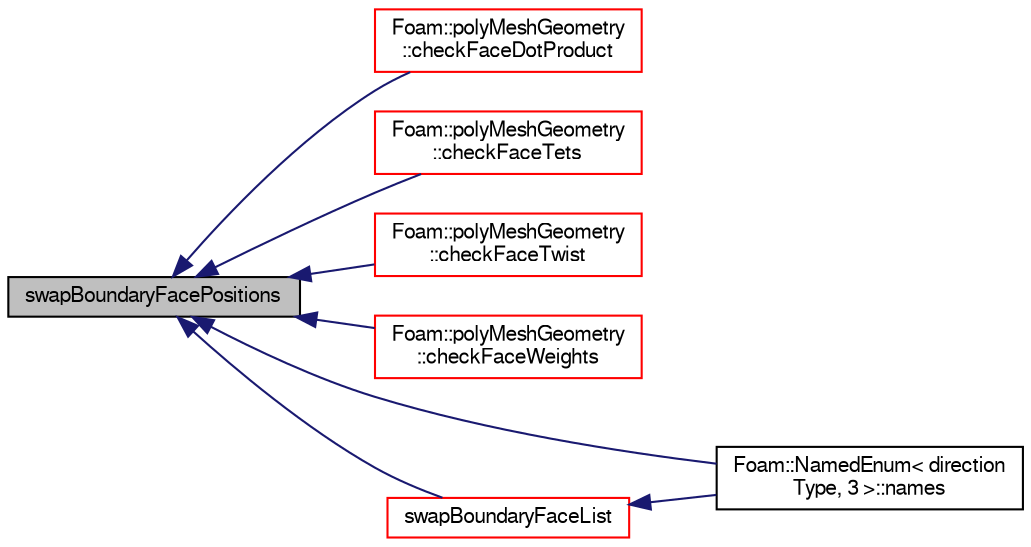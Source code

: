 digraph "swapBoundaryFacePositions"
{
  bgcolor="transparent";
  edge [fontname="FreeSans",fontsize="10",labelfontname="FreeSans",labelfontsize="10"];
  node [fontname="FreeSans",fontsize="10",shape=record];
  rankdir="LR";
  Node6416 [label="swapBoundaryFacePositions",height=0.2,width=0.4,color="black", fillcolor="grey75", style="filled", fontcolor="black"];
  Node6416 -> Node6417 [dir="back",color="midnightblue",fontsize="10",style="solid",fontname="FreeSans"];
  Node6417 [label="Foam::polyMeshGeometry\l::checkFaceDotProduct",height=0.2,width=0.4,color="red",URL="$a21562.html#a5014e575335db939bc66eb2fe32ac48f",tooltip="See primitiveMesh. "];
  Node6416 -> Node6433 [dir="back",color="midnightblue",fontsize="10",style="solid",fontname="FreeSans"];
  Node6433 [label="Foam::polyMeshGeometry\l::checkFaceTets",height=0.2,width=0.4,color="red",URL="$a21562.html#ac78de3d27453106d3cf818bda3fd90f4",tooltip="See primitiveMesh. "];
  Node6416 -> Node6427 [dir="back",color="midnightblue",fontsize="10",style="solid",fontname="FreeSans"];
  Node6427 [label="Foam::polyMeshGeometry\l::checkFaceTwist",height=0.2,width=0.4,color="red",URL="$a21562.html#a1d15f5f7fdae54e4c34b03a0462cd535",tooltip="Triangle (from face-centre decomposition) normal v.s. "];
  Node6416 -> Node6431 [dir="back",color="midnightblue",fontsize="10",style="solid",fontname="FreeSans"];
  Node6431 [label="Foam::polyMeshGeometry\l::checkFaceWeights",height=0.2,width=0.4,color="red",URL="$a21562.html#a6dbbfaac834107f888c95c13272d8d8a",tooltip="Interpolation weights (0.5 for regular mesh) "];
  Node6416 -> Node6443 [dir="back",color="midnightblue",fontsize="10",style="solid",fontname="FreeSans"];
  Node6443 [label="Foam::NamedEnum\< direction\lType, 3 \>::names",height=0.2,width=0.4,color="black",URL="$a25998.html#a7350da3a0edd92cd11e6c479c9967dc8"];
  Node6416 -> Node6444 [dir="back",color="midnightblue",fontsize="10",style="solid",fontname="FreeSans"];
  Node6444 [label="swapBoundaryFaceList",height=0.2,width=0.4,color="red",URL="$a27502.html#a30e4f2ce2c2399c35f5d674bdb7c07fd",tooltip="Swap coupled boundary face values. "];
  Node6444 -> Node6443 [dir="back",color="midnightblue",fontsize="10",style="solid",fontname="FreeSans"];
}

